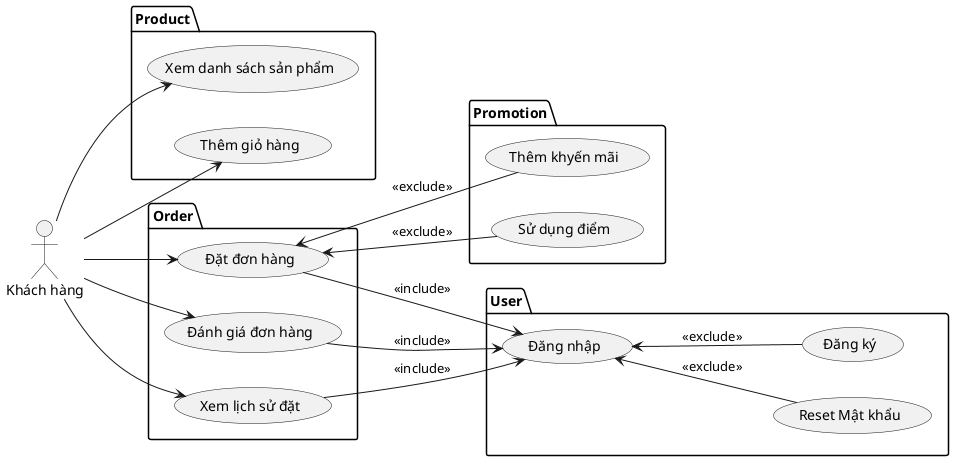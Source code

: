 @startuml

actor "Khách hàng" as KhachHang

package Product {
    usecase "Xem danh sách sản phẩm" as XemDanhSachSanPham
    usecase "Thêm giỏ hàng" as ThemGioHang
}
package Order {
    usecase "Đặt đơn hàng" as DatDonHang
    usecase "Đánh giá đơn hàng" as DanhGiaDonHang
    usecase "Xem lịch sử đặt" as XemLichSuDat
}
package Promotion {
    usecase "Thêm khyến mãi" as ThemKhuyenMai
    usecase "Sử dụng điểm" as SuDungDiem
}
package User  {
    usecase "Đăng nhập" as DangNhap
    usecase "Reset Mật khẩu" as ResetMatKhau
    usecase "Đăng ký" as DangKy
}


left to right direction
KhachHang --> XemDanhSachSanPham
KhachHang --> ThemGioHang
KhachHang --> DatDonHang
KhachHang --> DanhGiaDonHang
KhachHang --> XemLichSuDat

DatDonHang <-- ThemKhuyenMai : <<exclude>>
DatDonHang <-- SuDungDiem: <<exclude>>

DatDonHang --> DangNhap: <<include>>
DanhGiaDonHang --> DangNhap: <<include>>
XemLichSuDat --> DangNhap: <<include>>

DangNhap <-- ResetMatKhau: <<exclude>>
DangNhap <-- DangKy: <<exclude>>


@enduml
